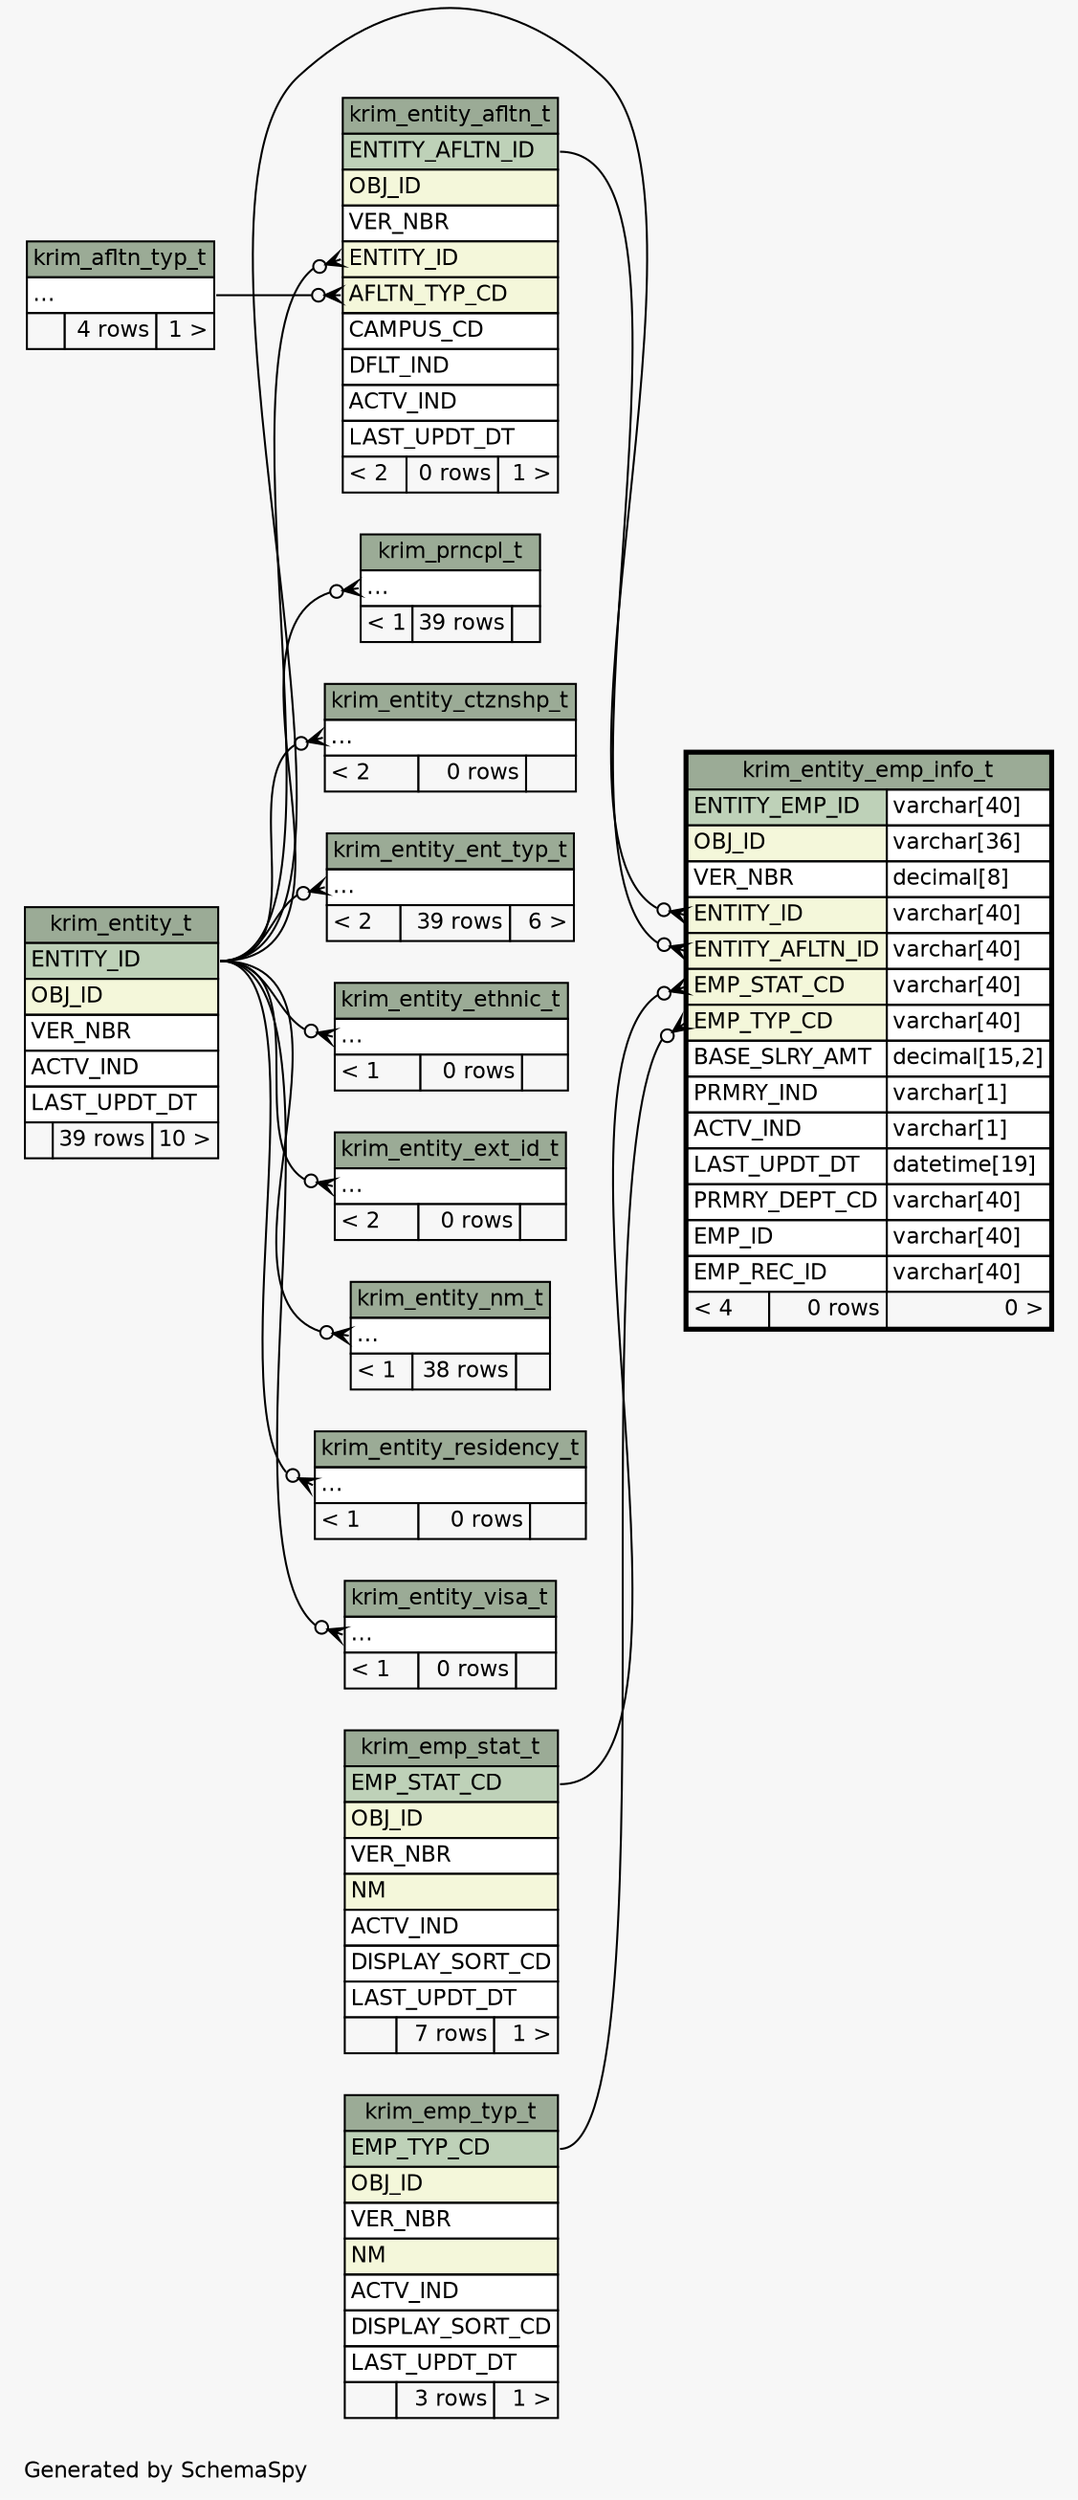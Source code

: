 // dot 2.28.0 on Mac OS X 10.7.2
// SchemaSpy rev 590
digraph "twoDegreesRelationshipsDiagram" {
  graph [
    rankdir="RL"
    bgcolor="#f7f7f7"
    label="\nGenerated by SchemaSpy"
    labeljust="l"
    nodesep="0.18"
    ranksep="0.46"
    fontname="Helvetica"
    fontsize="11"
  ];
  node [
    fontname="Helvetica"
    fontsize="11"
    shape="plaintext"
  ];
  edge [
    arrowsize="0.8"
  ];
  "krim_entity_afltn_t":"AFLTN_TYP_CD":w -> "krim_afltn_typ_t":"elipses":e [arrowhead=none dir=back arrowtail=crowodot];
  "krim_entity_afltn_t":"ENTITY_ID":w -> "krim_entity_t":"ENTITY_ID":e [arrowhead=none dir=back arrowtail=crowodot];
  "krim_entity_ctznshp_t":"elipses":w -> "krim_entity_t":"ENTITY_ID":e [arrowhead=none dir=back arrowtail=crowodot];
  "krim_entity_emp_info_t":"EMP_STAT_CD":w -> "krim_emp_stat_t":"EMP_STAT_CD":e [arrowhead=none dir=back arrowtail=crowodot];
  "krim_entity_emp_info_t":"EMP_TYP_CD":w -> "krim_emp_typ_t":"EMP_TYP_CD":e [arrowhead=none dir=back arrowtail=crowodot];
  "krim_entity_emp_info_t":"ENTITY_AFLTN_ID":w -> "krim_entity_afltn_t":"ENTITY_AFLTN_ID":e [arrowhead=none dir=back arrowtail=crowodot];
  "krim_entity_emp_info_t":"ENTITY_ID":w -> "krim_entity_t":"ENTITY_ID":e [arrowhead=none dir=back arrowtail=crowodot];
  "krim_entity_ent_typ_t":"elipses":w -> "krim_entity_t":"ENTITY_ID":e [arrowhead=none dir=back arrowtail=crowodot];
  "krim_entity_ethnic_t":"elipses":w -> "krim_entity_t":"ENTITY_ID":e [arrowhead=none dir=back arrowtail=crowodot];
  "krim_entity_ext_id_t":"elipses":w -> "krim_entity_t":"ENTITY_ID":e [arrowhead=none dir=back arrowtail=crowodot];
  "krim_entity_nm_t":"elipses":w -> "krim_entity_t":"ENTITY_ID":e [arrowhead=none dir=back arrowtail=crowodot];
  "krim_entity_residency_t":"elipses":w -> "krim_entity_t":"ENTITY_ID":e [arrowhead=none dir=back arrowtail=crowodot];
  "krim_entity_visa_t":"elipses":w -> "krim_entity_t":"ENTITY_ID":e [arrowhead=none dir=back arrowtail=crowodot];
  "krim_prncpl_t":"elipses":w -> "krim_entity_t":"ENTITY_ID":e [arrowhead=none dir=back arrowtail=crowodot];
  "krim_afltn_typ_t" [
    label=<
    <TABLE BORDER="0" CELLBORDER="1" CELLSPACING="0" BGCOLOR="#ffffff">
      <TR><TD COLSPAN="3" BGCOLOR="#9bab96" ALIGN="CENTER">krim_afltn_typ_t</TD></TR>
      <TR><TD PORT="elipses" COLSPAN="3" ALIGN="LEFT">...</TD></TR>
      <TR><TD ALIGN="LEFT" BGCOLOR="#f7f7f7">  </TD><TD ALIGN="RIGHT" BGCOLOR="#f7f7f7">4 rows</TD><TD ALIGN="RIGHT" BGCOLOR="#f7f7f7">1 &gt;</TD></TR>
    </TABLE>>
    URL="krim_afltn_typ_t.html"
    tooltip="krim_afltn_typ_t"
  ];
  "krim_emp_stat_t" [
    label=<
    <TABLE BORDER="0" CELLBORDER="1" CELLSPACING="0" BGCOLOR="#ffffff">
      <TR><TD COLSPAN="3" BGCOLOR="#9bab96" ALIGN="CENTER">krim_emp_stat_t</TD></TR>
      <TR><TD PORT="EMP_STAT_CD" COLSPAN="3" BGCOLOR="#bed1b8" ALIGN="LEFT">EMP_STAT_CD</TD></TR>
      <TR><TD PORT="OBJ_ID" COLSPAN="3" BGCOLOR="#f4f7da" ALIGN="LEFT">OBJ_ID</TD></TR>
      <TR><TD PORT="VER_NBR" COLSPAN="3" ALIGN="LEFT">VER_NBR</TD></TR>
      <TR><TD PORT="NM" COLSPAN="3" BGCOLOR="#f4f7da" ALIGN="LEFT">NM</TD></TR>
      <TR><TD PORT="ACTV_IND" COLSPAN="3" ALIGN="LEFT">ACTV_IND</TD></TR>
      <TR><TD PORT="DISPLAY_SORT_CD" COLSPAN="3" ALIGN="LEFT">DISPLAY_SORT_CD</TD></TR>
      <TR><TD PORT="LAST_UPDT_DT" COLSPAN="3" ALIGN="LEFT">LAST_UPDT_DT</TD></TR>
      <TR><TD ALIGN="LEFT" BGCOLOR="#f7f7f7">  </TD><TD ALIGN="RIGHT" BGCOLOR="#f7f7f7">7 rows</TD><TD ALIGN="RIGHT" BGCOLOR="#f7f7f7">1 &gt;</TD></TR>
    </TABLE>>
    URL="krim_emp_stat_t.html"
    tooltip="krim_emp_stat_t"
  ];
  "krim_emp_typ_t" [
    label=<
    <TABLE BORDER="0" CELLBORDER="1" CELLSPACING="0" BGCOLOR="#ffffff">
      <TR><TD COLSPAN="3" BGCOLOR="#9bab96" ALIGN="CENTER">krim_emp_typ_t</TD></TR>
      <TR><TD PORT="EMP_TYP_CD" COLSPAN="3" BGCOLOR="#bed1b8" ALIGN="LEFT">EMP_TYP_CD</TD></TR>
      <TR><TD PORT="OBJ_ID" COLSPAN="3" BGCOLOR="#f4f7da" ALIGN="LEFT">OBJ_ID</TD></TR>
      <TR><TD PORT="VER_NBR" COLSPAN="3" ALIGN="LEFT">VER_NBR</TD></TR>
      <TR><TD PORT="NM" COLSPAN="3" BGCOLOR="#f4f7da" ALIGN="LEFT">NM</TD></TR>
      <TR><TD PORT="ACTV_IND" COLSPAN="3" ALIGN="LEFT">ACTV_IND</TD></TR>
      <TR><TD PORT="DISPLAY_SORT_CD" COLSPAN="3" ALIGN="LEFT">DISPLAY_SORT_CD</TD></TR>
      <TR><TD PORT="LAST_UPDT_DT" COLSPAN="3" ALIGN="LEFT">LAST_UPDT_DT</TD></TR>
      <TR><TD ALIGN="LEFT" BGCOLOR="#f7f7f7">  </TD><TD ALIGN="RIGHT" BGCOLOR="#f7f7f7">3 rows</TD><TD ALIGN="RIGHT" BGCOLOR="#f7f7f7">1 &gt;</TD></TR>
    </TABLE>>
    URL="krim_emp_typ_t.html"
    tooltip="krim_emp_typ_t"
  ];
  "krim_entity_afltn_t" [
    label=<
    <TABLE BORDER="0" CELLBORDER="1" CELLSPACING="0" BGCOLOR="#ffffff">
      <TR><TD COLSPAN="3" BGCOLOR="#9bab96" ALIGN="CENTER">krim_entity_afltn_t</TD></TR>
      <TR><TD PORT="ENTITY_AFLTN_ID" COLSPAN="3" BGCOLOR="#bed1b8" ALIGN="LEFT">ENTITY_AFLTN_ID</TD></TR>
      <TR><TD PORT="OBJ_ID" COLSPAN="3" BGCOLOR="#f4f7da" ALIGN="LEFT">OBJ_ID</TD></TR>
      <TR><TD PORT="VER_NBR" COLSPAN="3" ALIGN="LEFT">VER_NBR</TD></TR>
      <TR><TD PORT="ENTITY_ID" COLSPAN="3" BGCOLOR="#f4f7da" ALIGN="LEFT">ENTITY_ID</TD></TR>
      <TR><TD PORT="AFLTN_TYP_CD" COLSPAN="3" BGCOLOR="#f4f7da" ALIGN="LEFT">AFLTN_TYP_CD</TD></TR>
      <TR><TD PORT="CAMPUS_CD" COLSPAN="3" ALIGN="LEFT">CAMPUS_CD</TD></TR>
      <TR><TD PORT="DFLT_IND" COLSPAN="3" ALIGN="LEFT">DFLT_IND</TD></TR>
      <TR><TD PORT="ACTV_IND" COLSPAN="3" ALIGN="LEFT">ACTV_IND</TD></TR>
      <TR><TD PORT="LAST_UPDT_DT" COLSPAN="3" ALIGN="LEFT">LAST_UPDT_DT</TD></TR>
      <TR><TD ALIGN="LEFT" BGCOLOR="#f7f7f7">&lt; 2</TD><TD ALIGN="RIGHT" BGCOLOR="#f7f7f7">0 rows</TD><TD ALIGN="RIGHT" BGCOLOR="#f7f7f7">1 &gt;</TD></TR>
    </TABLE>>
    URL="krim_entity_afltn_t.html"
    tooltip="krim_entity_afltn_t"
  ];
  "krim_entity_ctznshp_t" [
    label=<
    <TABLE BORDER="0" CELLBORDER="1" CELLSPACING="0" BGCOLOR="#ffffff">
      <TR><TD COLSPAN="3" BGCOLOR="#9bab96" ALIGN="CENTER">krim_entity_ctznshp_t</TD></TR>
      <TR><TD PORT="elipses" COLSPAN="3" ALIGN="LEFT">...</TD></TR>
      <TR><TD ALIGN="LEFT" BGCOLOR="#f7f7f7">&lt; 2</TD><TD ALIGN="RIGHT" BGCOLOR="#f7f7f7">0 rows</TD><TD ALIGN="RIGHT" BGCOLOR="#f7f7f7">  </TD></TR>
    </TABLE>>
    URL="krim_entity_ctznshp_t.html"
    tooltip="krim_entity_ctznshp_t"
  ];
  "krim_entity_emp_info_t" [
    label=<
    <TABLE BORDER="2" CELLBORDER="1" CELLSPACING="0" BGCOLOR="#ffffff">
      <TR><TD COLSPAN="3" BGCOLOR="#9bab96" ALIGN="CENTER">krim_entity_emp_info_t</TD></TR>
      <TR><TD PORT="ENTITY_EMP_ID" COLSPAN="2" BGCOLOR="#bed1b8" ALIGN="LEFT">ENTITY_EMP_ID</TD><TD PORT="ENTITY_EMP_ID.type" ALIGN="LEFT">varchar[40]</TD></TR>
      <TR><TD PORT="OBJ_ID" COLSPAN="2" BGCOLOR="#f4f7da" ALIGN="LEFT">OBJ_ID</TD><TD PORT="OBJ_ID.type" ALIGN="LEFT">varchar[36]</TD></TR>
      <TR><TD PORT="VER_NBR" COLSPAN="2" ALIGN="LEFT">VER_NBR</TD><TD PORT="VER_NBR.type" ALIGN="LEFT">decimal[8]</TD></TR>
      <TR><TD PORT="ENTITY_ID" COLSPAN="2" BGCOLOR="#f4f7da" ALIGN="LEFT">ENTITY_ID</TD><TD PORT="ENTITY_ID.type" ALIGN="LEFT">varchar[40]</TD></TR>
      <TR><TD PORT="ENTITY_AFLTN_ID" COLSPAN="2" BGCOLOR="#f4f7da" ALIGN="LEFT">ENTITY_AFLTN_ID</TD><TD PORT="ENTITY_AFLTN_ID.type" ALIGN="LEFT">varchar[40]</TD></TR>
      <TR><TD PORT="EMP_STAT_CD" COLSPAN="2" BGCOLOR="#f4f7da" ALIGN="LEFT">EMP_STAT_CD</TD><TD PORT="EMP_STAT_CD.type" ALIGN="LEFT">varchar[40]</TD></TR>
      <TR><TD PORT="EMP_TYP_CD" COLSPAN="2" BGCOLOR="#f4f7da" ALIGN="LEFT">EMP_TYP_CD</TD><TD PORT="EMP_TYP_CD.type" ALIGN="LEFT">varchar[40]</TD></TR>
      <TR><TD PORT="BASE_SLRY_AMT" COLSPAN="2" ALIGN="LEFT">BASE_SLRY_AMT</TD><TD PORT="BASE_SLRY_AMT.type" ALIGN="LEFT">decimal[15,2]</TD></TR>
      <TR><TD PORT="PRMRY_IND" COLSPAN="2" ALIGN="LEFT">PRMRY_IND</TD><TD PORT="PRMRY_IND.type" ALIGN="LEFT">varchar[1]</TD></TR>
      <TR><TD PORT="ACTV_IND" COLSPAN="2" ALIGN="LEFT">ACTV_IND</TD><TD PORT="ACTV_IND.type" ALIGN="LEFT">varchar[1]</TD></TR>
      <TR><TD PORT="LAST_UPDT_DT" COLSPAN="2" ALIGN="LEFT">LAST_UPDT_DT</TD><TD PORT="LAST_UPDT_DT.type" ALIGN="LEFT">datetime[19]</TD></TR>
      <TR><TD PORT="PRMRY_DEPT_CD" COLSPAN="2" ALIGN="LEFT">PRMRY_DEPT_CD</TD><TD PORT="PRMRY_DEPT_CD.type" ALIGN="LEFT">varchar[40]</TD></TR>
      <TR><TD PORT="EMP_ID" COLSPAN="2" ALIGN="LEFT">EMP_ID</TD><TD PORT="EMP_ID.type" ALIGN="LEFT">varchar[40]</TD></TR>
      <TR><TD PORT="EMP_REC_ID" COLSPAN="2" ALIGN="LEFT">EMP_REC_ID</TD><TD PORT="EMP_REC_ID.type" ALIGN="LEFT">varchar[40]</TD></TR>
      <TR><TD ALIGN="LEFT" BGCOLOR="#f7f7f7">&lt; 4</TD><TD ALIGN="RIGHT" BGCOLOR="#f7f7f7">0 rows</TD><TD ALIGN="RIGHT" BGCOLOR="#f7f7f7">0 &gt;</TD></TR>
    </TABLE>>
    URL="krim_entity_emp_info_t.html"
    tooltip="krim_entity_emp_info_t"
  ];
  "krim_entity_ent_typ_t" [
    label=<
    <TABLE BORDER="0" CELLBORDER="1" CELLSPACING="0" BGCOLOR="#ffffff">
      <TR><TD COLSPAN="3" BGCOLOR="#9bab96" ALIGN="CENTER">krim_entity_ent_typ_t</TD></TR>
      <TR><TD PORT="elipses" COLSPAN="3" ALIGN="LEFT">...</TD></TR>
      <TR><TD ALIGN="LEFT" BGCOLOR="#f7f7f7">&lt; 2</TD><TD ALIGN="RIGHT" BGCOLOR="#f7f7f7">39 rows</TD><TD ALIGN="RIGHT" BGCOLOR="#f7f7f7">6 &gt;</TD></TR>
    </TABLE>>
    URL="krim_entity_ent_typ_t.html"
    tooltip="krim_entity_ent_typ_t"
  ];
  "krim_entity_ethnic_t" [
    label=<
    <TABLE BORDER="0" CELLBORDER="1" CELLSPACING="0" BGCOLOR="#ffffff">
      <TR><TD COLSPAN="3" BGCOLOR="#9bab96" ALIGN="CENTER">krim_entity_ethnic_t</TD></TR>
      <TR><TD PORT="elipses" COLSPAN="3" ALIGN="LEFT">...</TD></TR>
      <TR><TD ALIGN="LEFT" BGCOLOR="#f7f7f7">&lt; 1</TD><TD ALIGN="RIGHT" BGCOLOR="#f7f7f7">0 rows</TD><TD ALIGN="RIGHT" BGCOLOR="#f7f7f7">  </TD></TR>
    </TABLE>>
    URL="krim_entity_ethnic_t.html"
    tooltip="krim_entity_ethnic_t"
  ];
  "krim_entity_ext_id_t" [
    label=<
    <TABLE BORDER="0" CELLBORDER="1" CELLSPACING="0" BGCOLOR="#ffffff">
      <TR><TD COLSPAN="3" BGCOLOR="#9bab96" ALIGN="CENTER">krim_entity_ext_id_t</TD></TR>
      <TR><TD PORT="elipses" COLSPAN="3" ALIGN="LEFT">...</TD></TR>
      <TR><TD ALIGN="LEFT" BGCOLOR="#f7f7f7">&lt; 2</TD><TD ALIGN="RIGHT" BGCOLOR="#f7f7f7">0 rows</TD><TD ALIGN="RIGHT" BGCOLOR="#f7f7f7">  </TD></TR>
    </TABLE>>
    URL="krim_entity_ext_id_t.html"
    tooltip="krim_entity_ext_id_t"
  ];
  "krim_entity_nm_t" [
    label=<
    <TABLE BORDER="0" CELLBORDER="1" CELLSPACING="0" BGCOLOR="#ffffff">
      <TR><TD COLSPAN="3" BGCOLOR="#9bab96" ALIGN="CENTER">krim_entity_nm_t</TD></TR>
      <TR><TD PORT="elipses" COLSPAN="3" ALIGN="LEFT">...</TD></TR>
      <TR><TD ALIGN="LEFT" BGCOLOR="#f7f7f7">&lt; 1</TD><TD ALIGN="RIGHT" BGCOLOR="#f7f7f7">38 rows</TD><TD ALIGN="RIGHT" BGCOLOR="#f7f7f7">  </TD></TR>
    </TABLE>>
    URL="krim_entity_nm_t.html"
    tooltip="krim_entity_nm_t"
  ];
  "krim_entity_residency_t" [
    label=<
    <TABLE BORDER="0" CELLBORDER="1" CELLSPACING="0" BGCOLOR="#ffffff">
      <TR><TD COLSPAN="3" BGCOLOR="#9bab96" ALIGN="CENTER">krim_entity_residency_t</TD></TR>
      <TR><TD PORT="elipses" COLSPAN="3" ALIGN="LEFT">...</TD></TR>
      <TR><TD ALIGN="LEFT" BGCOLOR="#f7f7f7">&lt; 1</TD><TD ALIGN="RIGHT" BGCOLOR="#f7f7f7">0 rows</TD><TD ALIGN="RIGHT" BGCOLOR="#f7f7f7">  </TD></TR>
    </TABLE>>
    URL="krim_entity_residency_t.html"
    tooltip="krim_entity_residency_t"
  ];
  "krim_entity_t" [
    label=<
    <TABLE BORDER="0" CELLBORDER="1" CELLSPACING="0" BGCOLOR="#ffffff">
      <TR><TD COLSPAN="3" BGCOLOR="#9bab96" ALIGN="CENTER">krim_entity_t</TD></TR>
      <TR><TD PORT="ENTITY_ID" COLSPAN="3" BGCOLOR="#bed1b8" ALIGN="LEFT">ENTITY_ID</TD></TR>
      <TR><TD PORT="OBJ_ID" COLSPAN="3" BGCOLOR="#f4f7da" ALIGN="LEFT">OBJ_ID</TD></TR>
      <TR><TD PORT="VER_NBR" COLSPAN="3" ALIGN="LEFT">VER_NBR</TD></TR>
      <TR><TD PORT="ACTV_IND" COLSPAN="3" ALIGN="LEFT">ACTV_IND</TD></TR>
      <TR><TD PORT="LAST_UPDT_DT" COLSPAN="3" ALIGN="LEFT">LAST_UPDT_DT</TD></TR>
      <TR><TD ALIGN="LEFT" BGCOLOR="#f7f7f7">  </TD><TD ALIGN="RIGHT" BGCOLOR="#f7f7f7">39 rows</TD><TD ALIGN="RIGHT" BGCOLOR="#f7f7f7">10 &gt;</TD></TR>
    </TABLE>>
    URL="krim_entity_t.html"
    tooltip="krim_entity_t"
  ];
  "krim_entity_visa_t" [
    label=<
    <TABLE BORDER="0" CELLBORDER="1" CELLSPACING="0" BGCOLOR="#ffffff">
      <TR><TD COLSPAN="3" BGCOLOR="#9bab96" ALIGN="CENTER">krim_entity_visa_t</TD></TR>
      <TR><TD PORT="elipses" COLSPAN="3" ALIGN="LEFT">...</TD></TR>
      <TR><TD ALIGN="LEFT" BGCOLOR="#f7f7f7">&lt; 1</TD><TD ALIGN="RIGHT" BGCOLOR="#f7f7f7">0 rows</TD><TD ALIGN="RIGHT" BGCOLOR="#f7f7f7">  </TD></TR>
    </TABLE>>
    URL="krim_entity_visa_t.html"
    tooltip="krim_entity_visa_t"
  ];
  "krim_prncpl_t" [
    label=<
    <TABLE BORDER="0" CELLBORDER="1" CELLSPACING="0" BGCOLOR="#ffffff">
      <TR><TD COLSPAN="3" BGCOLOR="#9bab96" ALIGN="CENTER">krim_prncpl_t</TD></TR>
      <TR><TD PORT="elipses" COLSPAN="3" ALIGN="LEFT">...</TD></TR>
      <TR><TD ALIGN="LEFT" BGCOLOR="#f7f7f7">&lt; 1</TD><TD ALIGN="RIGHT" BGCOLOR="#f7f7f7">39 rows</TD><TD ALIGN="RIGHT" BGCOLOR="#f7f7f7">  </TD></TR>
    </TABLE>>
    URL="krim_prncpl_t.html"
    tooltip="krim_prncpl_t"
  ];
}

